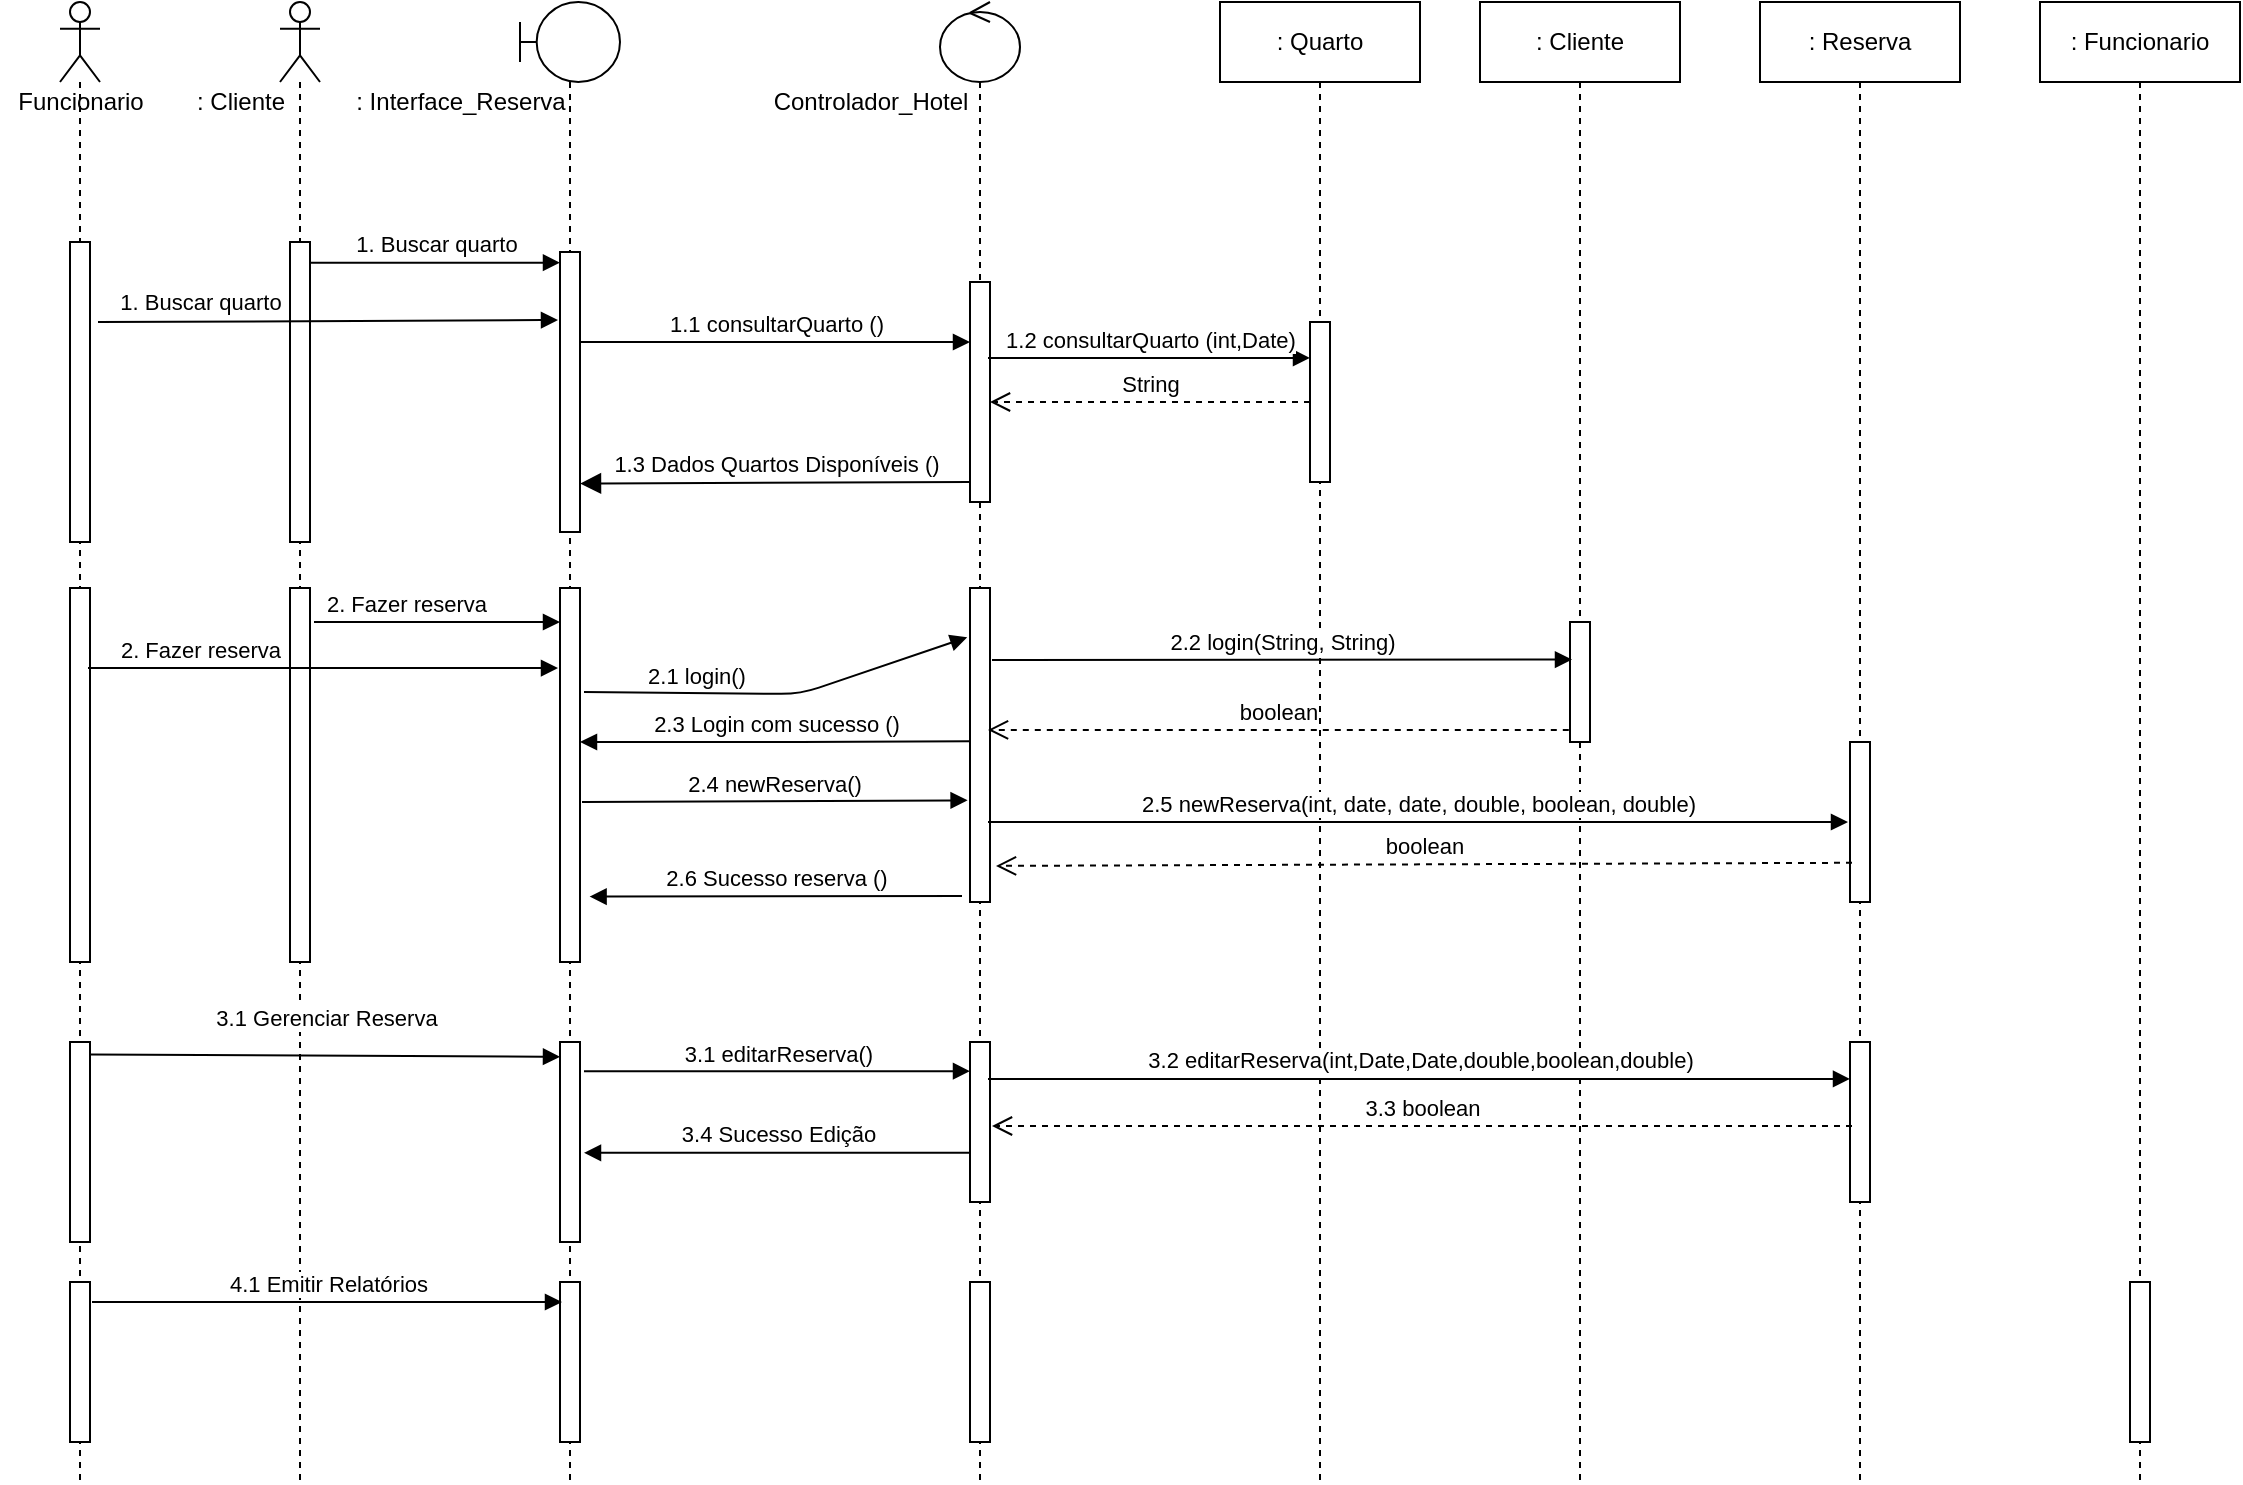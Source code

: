 <mxfile version="13.9.9" type="github">
  <diagram name="Page-1" id="e7e014a7-5840-1c2e-5031-d8a46d1fe8dd">
    <mxGraphModel dx="1038" dy="575" grid="1" gridSize="10" guides="1" tooltips="1" connect="1" arrows="1" fold="1" page="1" pageScale="1" pageWidth="1169" pageHeight="826" background="#ffffff" math="0" shadow="0">
      <root>
        <mxCell id="0" />
        <mxCell id="1" parent="0" />
        <mxCell id="WNVrMkYCtj4Nlr6T03H6-57" value="" style="shape=umlLifeline;participant=umlActor;perimeter=lifelinePerimeter;whiteSpace=wrap;html=1;container=1;collapsible=0;recursiveResize=0;verticalAlign=top;spacingTop=36;outlineConnect=0;" vertex="1" parent="1">
          <mxGeometry x="160" y="80" width="20" height="740" as="geometry" />
        </mxCell>
        <mxCell id="WNVrMkYCtj4Nlr6T03H6-75" value="" style="html=1;points=[];perimeter=orthogonalPerimeter;" vertex="1" parent="WNVrMkYCtj4Nlr6T03H6-57">
          <mxGeometry x="5" y="120" width="10" height="150" as="geometry" />
        </mxCell>
        <mxCell id="WNVrMkYCtj4Nlr6T03H6-86" value="" style="html=1;points=[];perimeter=orthogonalPerimeter;" vertex="1" parent="WNVrMkYCtj4Nlr6T03H6-57">
          <mxGeometry x="5" y="293" width="10" height="187" as="geometry" />
        </mxCell>
        <mxCell id="WNVrMkYCtj4Nlr6T03H6-60" value=": Cliente" style="text;html=1;align=center;verticalAlign=middle;resizable=0;points=[];autosize=1;" vertex="1" parent="1">
          <mxGeometry x="110" y="120" width="60" height="20" as="geometry" />
        </mxCell>
        <mxCell id="WNVrMkYCtj4Nlr6T03H6-63" value="" style="shape=umlLifeline;participant=umlBoundary;perimeter=lifelinePerimeter;whiteSpace=wrap;html=1;container=1;collapsible=0;recursiveResize=0;verticalAlign=top;spacingTop=36;outlineConnect=0;" vertex="1" parent="1">
          <mxGeometry x="280" y="80" width="50" height="740" as="geometry" />
        </mxCell>
        <mxCell id="WNVrMkYCtj4Nlr6T03H6-76" value="" style="html=1;points=[];perimeter=orthogonalPerimeter;" vertex="1" parent="WNVrMkYCtj4Nlr6T03H6-63">
          <mxGeometry x="20" y="125" width="10" height="140" as="geometry" />
        </mxCell>
        <mxCell id="WNVrMkYCtj4Nlr6T03H6-88" value="" style="html=1;points=[];perimeter=orthogonalPerimeter;" vertex="1" parent="WNVrMkYCtj4Nlr6T03H6-63">
          <mxGeometry x="20" y="293" width="10" height="187" as="geometry" />
        </mxCell>
        <mxCell id="WNVrMkYCtj4Nlr6T03H6-109" value="" style="html=1;points=[];perimeter=orthogonalPerimeter;" vertex="1" parent="WNVrMkYCtj4Nlr6T03H6-63">
          <mxGeometry x="20" y="520" width="10" height="100" as="geometry" />
        </mxCell>
        <mxCell id="WNVrMkYCtj4Nlr6T03H6-123" value="" style="html=1;points=[];perimeter=orthogonalPerimeter;" vertex="1" parent="WNVrMkYCtj4Nlr6T03H6-63">
          <mxGeometry x="20" y="640" width="10" height="80" as="geometry" />
        </mxCell>
        <mxCell id="WNVrMkYCtj4Nlr6T03H6-65" value=": Interface_Reserva" style="text;html=1;align=center;verticalAlign=middle;resizable=0;points=[];autosize=1;" vertex="1" parent="1">
          <mxGeometry x="190" y="120" width="120" height="20" as="geometry" />
        </mxCell>
        <mxCell id="WNVrMkYCtj4Nlr6T03H6-66" value="" style="shape=umlLifeline;participant=umlControl;perimeter=lifelinePerimeter;whiteSpace=wrap;html=1;container=1;collapsible=0;recursiveResize=0;verticalAlign=top;spacingTop=36;outlineConnect=0;" vertex="1" parent="1">
          <mxGeometry x="490" y="80" width="40" height="740" as="geometry" />
        </mxCell>
        <mxCell id="WNVrMkYCtj4Nlr6T03H6-77" value="" style="html=1;points=[];perimeter=orthogonalPerimeter;" vertex="1" parent="WNVrMkYCtj4Nlr6T03H6-66">
          <mxGeometry x="15" y="140" width="10" height="110" as="geometry" />
        </mxCell>
        <mxCell id="WNVrMkYCtj4Nlr6T03H6-90" value="" style="html=1;points=[];perimeter=orthogonalPerimeter;" vertex="1" parent="WNVrMkYCtj4Nlr6T03H6-66">
          <mxGeometry x="15" y="293" width="10" height="157" as="geometry" />
        </mxCell>
        <mxCell id="WNVrMkYCtj4Nlr6T03H6-111" value="" style="html=1;points=[];perimeter=orthogonalPerimeter;" vertex="1" parent="WNVrMkYCtj4Nlr6T03H6-66">
          <mxGeometry x="15" y="520" width="10" height="80" as="geometry" />
        </mxCell>
        <mxCell id="WNVrMkYCtj4Nlr6T03H6-128" value="" style="html=1;points=[];perimeter=orthogonalPerimeter;" vertex="1" parent="WNVrMkYCtj4Nlr6T03H6-66">
          <mxGeometry x="15" y="640" width="10" height="80" as="geometry" />
        </mxCell>
        <mxCell id="WNVrMkYCtj4Nlr6T03H6-67" value="&lt;div&gt;Controlador_Hotel&lt;/div&gt;" style="text;html=1;align=center;verticalAlign=middle;resizable=0;points=[];autosize=1;" vertex="1" parent="1">
          <mxGeometry x="400" y="120" width="110" height="20" as="geometry" />
        </mxCell>
        <mxCell id="WNVrMkYCtj4Nlr6T03H6-68" value=": Reserva" style="shape=umlLifeline;perimeter=lifelinePerimeter;whiteSpace=wrap;html=1;container=1;collapsible=0;recursiveResize=0;outlineConnect=0;" vertex="1" parent="1">
          <mxGeometry x="900" y="80" width="100" height="740" as="geometry" />
        </mxCell>
        <mxCell id="WNVrMkYCtj4Nlr6T03H6-116" value="" style="html=1;points=[];perimeter=orthogonalPerimeter;" vertex="1" parent="WNVrMkYCtj4Nlr6T03H6-68">
          <mxGeometry x="45" y="520" width="10" height="80" as="geometry" />
        </mxCell>
        <mxCell id="WNVrMkYCtj4Nlr6T03H6-69" value=": Cliente" style="shape=umlLifeline;perimeter=lifelinePerimeter;whiteSpace=wrap;html=1;container=1;collapsible=0;recursiveResize=0;outlineConnect=0;" vertex="1" parent="1">
          <mxGeometry x="760" y="80" width="100" height="740" as="geometry" />
        </mxCell>
        <mxCell id="WNVrMkYCtj4Nlr6T03H6-92" value="" style="html=1;points=[];perimeter=orthogonalPerimeter;" vertex="1" parent="WNVrMkYCtj4Nlr6T03H6-69">
          <mxGeometry x="45" y="310" width="10" height="60" as="geometry" />
        </mxCell>
        <mxCell id="WNVrMkYCtj4Nlr6T03H6-70" value=": Quarto" style="shape=umlLifeline;perimeter=lifelinePerimeter;whiteSpace=wrap;html=1;container=1;collapsible=0;recursiveResize=0;outlineConnect=0;" vertex="1" parent="1">
          <mxGeometry x="630" y="80" width="100" height="740" as="geometry" />
        </mxCell>
        <mxCell id="WNVrMkYCtj4Nlr6T03H6-78" value="" style="html=1;points=[];perimeter=orthogonalPerimeter;" vertex="1" parent="WNVrMkYCtj4Nlr6T03H6-70">
          <mxGeometry x="45" y="160" width="10" height="80" as="geometry" />
        </mxCell>
        <mxCell id="WNVrMkYCtj4Nlr6T03H6-71" value="1. Buscar quarto" style="html=1;verticalAlign=bottom;endArrow=block;entryX=0;entryY=0.038;entryDx=0;entryDy=0;entryPerimeter=0;" edge="1" parent="1" source="WNVrMkYCtj4Nlr6T03H6-75" target="WNVrMkYCtj4Nlr6T03H6-76">
          <mxGeometry width="80" relative="1" as="geometry">
            <mxPoint x="210" y="230" as="sourcePoint" />
            <mxPoint x="330" y="200" as="targetPoint" />
          </mxGeometry>
        </mxCell>
        <mxCell id="WNVrMkYCtj4Nlr6T03H6-72" value="1.1 consultarQuarto ()" style="html=1;verticalAlign=bottom;endArrow=block;" edge="1" parent="1" source="WNVrMkYCtj4Nlr6T03H6-76" target="WNVrMkYCtj4Nlr6T03H6-77">
          <mxGeometry width="80" relative="1" as="geometry">
            <mxPoint x="340" y="220" as="sourcePoint" />
            <mxPoint x="480" y="230" as="targetPoint" />
            <Array as="points">
              <mxPoint x="350" y="250" />
              <mxPoint x="460" y="250" />
            </Array>
          </mxGeometry>
        </mxCell>
        <mxCell id="WNVrMkYCtj4Nlr6T03H6-73" value="1.2 consultarQuarto (int,Date)" style="html=1;verticalAlign=bottom;endArrow=block;exitX=0.9;exitY=0.345;exitDx=0;exitDy=0;exitPerimeter=0;" edge="1" parent="1" source="WNVrMkYCtj4Nlr6T03H6-77" target="WNVrMkYCtj4Nlr6T03H6-78">
          <mxGeometry width="80" relative="1" as="geometry">
            <mxPoint x="540" y="260" as="sourcePoint" />
            <mxPoint x="610" y="258" as="targetPoint" />
            <Array as="points" />
          </mxGeometry>
        </mxCell>
        <mxCell id="WNVrMkYCtj4Nlr6T03H6-84" value="String" style="html=1;verticalAlign=bottom;endArrow=open;dashed=1;endSize=8;" edge="1" parent="1" source="WNVrMkYCtj4Nlr6T03H6-78" target="WNVrMkYCtj4Nlr6T03H6-77">
          <mxGeometry relative="1" as="geometry">
            <mxPoint x="640" y="300" as="sourcePoint" />
            <mxPoint x="550" y="300" as="targetPoint" />
          </mxGeometry>
        </mxCell>
        <mxCell id="WNVrMkYCtj4Nlr6T03H6-85" value="1.3 Dados Quartos Disponíveis ()" style="html=1;verticalAlign=bottom;endArrow=block;endSize=8;exitX=0;exitY=0.909;exitDx=0;exitDy=0;exitPerimeter=0;endFill=1;entryX=1;entryY=0.827;entryDx=0;entryDy=0;entryPerimeter=0;" edge="1" parent="1" source="WNVrMkYCtj4Nlr6T03H6-77" target="WNVrMkYCtj4Nlr6T03H6-76">
          <mxGeometry relative="1" as="geometry">
            <mxPoint x="480" y="318" as="sourcePoint" />
            <mxPoint x="330" y="320" as="targetPoint" />
            <Array as="points" />
          </mxGeometry>
        </mxCell>
        <mxCell id="WNVrMkYCtj4Nlr6T03H6-87" value="2. Fazer reserva" style="html=1;verticalAlign=bottom;endArrow=block;" edge="1" parent="1">
          <mxGeometry x="-0.25" width="80" relative="1" as="geometry">
            <mxPoint x="177" y="390" as="sourcePoint" />
            <mxPoint x="300" y="390" as="targetPoint" />
            <mxPoint as="offset" />
          </mxGeometry>
        </mxCell>
        <mxCell id="WNVrMkYCtj4Nlr6T03H6-89" value="2.1 login()" style="html=1;verticalAlign=bottom;endArrow=block;entryX=-0.14;entryY=0.157;entryDx=0;entryDy=0;entryPerimeter=0;exitX=1.2;exitY=0.278;exitDx=0;exitDy=0;exitPerimeter=0;" edge="1" parent="1" source="WNVrMkYCtj4Nlr6T03H6-88" target="WNVrMkYCtj4Nlr6T03H6-90">
          <mxGeometry x="-0.423" width="80" relative="1" as="geometry">
            <mxPoint x="312" y="398" as="sourcePoint" />
            <mxPoint x="390" y="400" as="targetPoint" />
            <Array as="points">
              <mxPoint x="420" y="426" />
            </Array>
            <mxPoint as="offset" />
          </mxGeometry>
        </mxCell>
        <mxCell id="WNVrMkYCtj4Nlr6T03H6-91" value="2.2 login(String, String)" style="html=1;verticalAlign=bottom;endArrow=block;entryX=0.1;entryY=0.313;entryDx=0;entryDy=0;entryPerimeter=0;" edge="1" parent="1" target="WNVrMkYCtj4Nlr6T03H6-92">
          <mxGeometry width="80" relative="1" as="geometry">
            <mxPoint x="516" y="409" as="sourcePoint" />
            <mxPoint x="804" y="410" as="targetPoint" />
            <Array as="points" />
          </mxGeometry>
        </mxCell>
        <mxCell id="WNVrMkYCtj4Nlr6T03H6-93" value="boolean" style="html=1;verticalAlign=bottom;endArrow=open;dashed=1;endSize=8;entryX=0.9;entryY=0.452;entryDx=0;entryDy=0;entryPerimeter=0;exitX=-0.06;exitY=0.9;exitDx=0;exitDy=0;exitPerimeter=0;" edge="1" parent="1" source="WNVrMkYCtj4Nlr6T03H6-92" target="WNVrMkYCtj4Nlr6T03H6-90">
          <mxGeometry relative="1" as="geometry">
            <mxPoint x="790" y="444" as="sourcePoint" />
            <mxPoint x="520" y="430" as="targetPoint" />
          </mxGeometry>
        </mxCell>
        <mxCell id="WNVrMkYCtj4Nlr6T03H6-94" value="2.3 Login com sucesso ()" style="html=1;verticalAlign=bottom;endArrow=block;exitX=0.02;exitY=0.488;exitDx=0;exitDy=0;exitPerimeter=0;" edge="1" parent="1" source="WNVrMkYCtj4Nlr6T03H6-90">
          <mxGeometry width="80" relative="1" as="geometry">
            <mxPoint x="500" y="450" as="sourcePoint" />
            <mxPoint x="310" y="450" as="targetPoint" />
            <Array as="points">
              <mxPoint x="410" y="450" />
            </Array>
          </mxGeometry>
        </mxCell>
        <mxCell id="WNVrMkYCtj4Nlr6T03H6-95" value="2.4 newReserva()" style="html=1;verticalAlign=bottom;endArrow=block;entryX=-0.22;entryY=0.836;entryDx=0;entryDy=0;entryPerimeter=0;" edge="1" parent="1">
          <mxGeometry width="80" relative="1" as="geometry">
            <mxPoint x="311" y="480" as="sourcePoint" />
            <mxPoint x="503.8" y="479.172" as="targetPoint" />
          </mxGeometry>
        </mxCell>
        <mxCell id="WNVrMkYCtj4Nlr6T03H6-96" value="2.5 newReserva(int, date, date, double, boolean, double)" style="html=1;verticalAlign=bottom;endArrow=block;" edge="1" parent="1">
          <mxGeometry width="80" relative="1" as="geometry">
            <mxPoint x="514" y="490" as="sourcePoint" />
            <mxPoint x="944" y="490" as="targetPoint" />
            <Array as="points">
              <mxPoint x="679" y="490" />
            </Array>
          </mxGeometry>
        </mxCell>
        <mxCell id="WNVrMkYCtj4Nlr6T03H6-97" value="" style="html=1;points=[];perimeter=orthogonalPerimeter;" vertex="1" parent="1">
          <mxGeometry x="945" y="450" width="10" height="80" as="geometry" />
        </mxCell>
        <mxCell id="WNVrMkYCtj4Nlr6T03H6-98" value="boolean" style="html=1;verticalAlign=bottom;endArrow=open;dashed=1;endSize=8;exitX=0.1;exitY=0.755;exitDx=0;exitDy=0;exitPerimeter=0;entryX=1.3;entryY=0.885;entryDx=0;entryDy=0;entryPerimeter=0;" edge="1" parent="1" source="WNVrMkYCtj4Nlr6T03H6-97" target="WNVrMkYCtj4Nlr6T03H6-90">
          <mxGeometry relative="1" as="geometry">
            <mxPoint x="940" y="510" as="sourcePoint" />
            <mxPoint x="550" y="510" as="targetPoint" />
          </mxGeometry>
        </mxCell>
        <mxCell id="WNVrMkYCtj4Nlr6T03H6-99" value="2.6 Sucesso reserva () " style="html=1;verticalAlign=bottom;endArrow=block;entryX=1.48;entryY=0.825;entryDx=0;entryDy=0;entryPerimeter=0;" edge="1" parent="1" target="WNVrMkYCtj4Nlr6T03H6-88">
          <mxGeometry width="80" relative="1" as="geometry">
            <mxPoint x="501" y="527" as="sourcePoint" />
            <mxPoint x="610" y="500" as="targetPoint" />
          </mxGeometry>
        </mxCell>
        <mxCell id="WNVrMkYCtj4Nlr6T03H6-100" value="" style="shape=umlLifeline;participant=umlActor;perimeter=lifelinePerimeter;whiteSpace=wrap;html=1;container=1;collapsible=0;recursiveResize=0;verticalAlign=top;spacingTop=36;outlineConnect=0;" vertex="1" parent="1">
          <mxGeometry x="50" y="80" width="20" height="740" as="geometry" />
        </mxCell>
        <mxCell id="WNVrMkYCtj4Nlr6T03H6-102" value="" style="html=1;points=[];perimeter=orthogonalPerimeter;" vertex="1" parent="WNVrMkYCtj4Nlr6T03H6-100">
          <mxGeometry x="5" y="120" width="10" height="150" as="geometry" />
        </mxCell>
        <mxCell id="WNVrMkYCtj4Nlr6T03H6-104" value="" style="html=1;points=[];perimeter=orthogonalPerimeter;" vertex="1" parent="WNVrMkYCtj4Nlr6T03H6-100">
          <mxGeometry x="5" y="293" width="10" height="187" as="geometry" />
        </mxCell>
        <mxCell id="WNVrMkYCtj4Nlr6T03H6-110" value="" style="html=1;points=[];perimeter=orthogonalPerimeter;" vertex="1" parent="WNVrMkYCtj4Nlr6T03H6-100">
          <mxGeometry x="5" y="520" width="10" height="100" as="geometry" />
        </mxCell>
        <mxCell id="WNVrMkYCtj4Nlr6T03H6-101" value="Funcionario" style="text;html=1;align=center;verticalAlign=middle;resizable=0;points=[];autosize=1;" vertex="1" parent="1">
          <mxGeometry x="20" y="120" width="80" height="20" as="geometry" />
        </mxCell>
        <mxCell id="WNVrMkYCtj4Nlr6T03H6-103" value="1. Buscar quarto" style="html=1;verticalAlign=bottom;endArrow=block;exitX=1.4;exitY=0.267;exitDx=0;exitDy=0;exitPerimeter=0;entryX=-0.1;entryY=0.243;entryDx=0;entryDy=0;entryPerimeter=0;" edge="1" parent="1" source="WNVrMkYCtj4Nlr6T03H6-102" target="WNVrMkYCtj4Nlr6T03H6-76">
          <mxGeometry x="-0.556" y="1" width="80" relative="1" as="geometry">
            <mxPoint x="170" y="240.0" as="sourcePoint" />
            <mxPoint x="295" y="240" as="targetPoint" />
            <mxPoint as="offset" />
          </mxGeometry>
        </mxCell>
        <mxCell id="WNVrMkYCtj4Nlr6T03H6-105" value="2. Fazer reserva" style="html=1;verticalAlign=bottom;endArrow=block;entryX=-0.1;entryY=0.214;entryDx=0;entryDy=0;entryPerimeter=0;exitX=0.9;exitY=0.214;exitDx=0;exitDy=0;exitPerimeter=0;" edge="1" parent="1" source="WNVrMkYCtj4Nlr6T03H6-104" target="WNVrMkYCtj4Nlr6T03H6-88">
          <mxGeometry x="-0.523" width="80" relative="1" as="geometry">
            <mxPoint x="80" y="412" as="sourcePoint" />
            <mxPoint x="140" y="413" as="targetPoint" />
            <mxPoint as="offset" />
          </mxGeometry>
        </mxCell>
        <mxCell id="WNVrMkYCtj4Nlr6T03H6-113" value="3.1 Gerenciar Reserva" style="html=1;verticalAlign=bottom;endArrow=block;entryX=0;entryY=0.074;entryDx=0;entryDy=0;entryPerimeter=0;exitX=1.033;exitY=0.063;exitDx=0;exitDy=0;exitPerimeter=0;" edge="1" parent="1" source="WNVrMkYCtj4Nlr6T03H6-110" target="WNVrMkYCtj4Nlr6T03H6-109">
          <mxGeometry x="0.005" y="10" width="80" relative="1" as="geometry">
            <mxPoint x="80" y="607" as="sourcePoint" />
            <mxPoint x="160" y="610" as="targetPoint" />
            <Array as="points" />
            <mxPoint as="offset" />
          </mxGeometry>
        </mxCell>
        <mxCell id="WNVrMkYCtj4Nlr6T03H6-114" value="3.1 editarReserva()" style="html=1;verticalAlign=bottom;endArrow=block;exitX=1.2;exitY=0.146;exitDx=0;exitDy=0;exitPerimeter=0;" edge="1" parent="1" source="WNVrMkYCtj4Nlr6T03H6-109" target="WNVrMkYCtj4Nlr6T03H6-111">
          <mxGeometry width="80" relative="1" as="geometry">
            <mxPoint x="320" y="620" as="sourcePoint" />
            <mxPoint x="490" y="621" as="targetPoint" />
          </mxGeometry>
        </mxCell>
        <mxCell id="WNVrMkYCtj4Nlr6T03H6-115" value="3.2 editarReserva(int,Date,Date,double,boolean,double)" style="html=1;verticalAlign=bottom;endArrow=block;exitX=0.9;exitY=0.231;exitDx=0;exitDy=0;exitPerimeter=0;" edge="1" parent="1" source="WNVrMkYCtj4Nlr6T03H6-111" target="WNVrMkYCtj4Nlr6T03H6-116">
          <mxGeometry width="80" relative="1" as="geometry">
            <mxPoint x="540" y="630" as="sourcePoint" />
            <mxPoint x="880" y="630" as="targetPoint" />
          </mxGeometry>
        </mxCell>
        <mxCell id="WNVrMkYCtj4Nlr6T03H6-118" value="3.3 boolean" style="html=1;verticalAlign=bottom;endArrow=open;dashed=1;endSize=8;entryX=1.1;entryY=0.525;entryDx=0;entryDy=0;entryPerimeter=0;exitX=0.1;exitY=0.525;exitDx=0;exitDy=0;exitPerimeter=0;" edge="1" parent="1" source="WNVrMkYCtj4Nlr6T03H6-116" target="WNVrMkYCtj4Nlr6T03H6-111">
          <mxGeometry relative="1" as="geometry">
            <mxPoint x="930" y="642" as="sourcePoint" />
            <mxPoint x="530" y="660" as="targetPoint" />
          </mxGeometry>
        </mxCell>
        <mxCell id="WNVrMkYCtj4Nlr6T03H6-119" value="3.4 Sucesso Edição" style="html=1;verticalAlign=bottom;endArrow=block;entryX=1.2;entryY=0.554;entryDx=0;entryDy=0;entryPerimeter=0;" edge="1" parent="1" source="WNVrMkYCtj4Nlr6T03H6-111" target="WNVrMkYCtj4Nlr6T03H6-109">
          <mxGeometry width="80" relative="1" as="geometry">
            <mxPoint x="530" y="440" as="sourcePoint" />
            <mxPoint x="610" y="440" as="targetPoint" />
          </mxGeometry>
        </mxCell>
        <mxCell id="WNVrMkYCtj4Nlr6T03H6-121" value="" style="html=1;points=[];perimeter=orthogonalPerimeter;" vertex="1" parent="1">
          <mxGeometry x="55" y="720" width="10" height="80" as="geometry" />
        </mxCell>
        <mxCell id="WNVrMkYCtj4Nlr6T03H6-125" value=": Funcionario" style="shape=umlLifeline;perimeter=lifelinePerimeter;whiteSpace=wrap;html=1;container=1;collapsible=0;recursiveResize=0;outlineConnect=0;" vertex="1" parent="1">
          <mxGeometry x="1040" y="80" width="100" height="740" as="geometry" />
        </mxCell>
        <mxCell id="WNVrMkYCtj4Nlr6T03H6-126" value="" style="html=1;points=[];perimeter=orthogonalPerimeter;" vertex="1" parent="WNVrMkYCtj4Nlr6T03H6-125">
          <mxGeometry x="45" y="640" width="10" height="80" as="geometry" />
        </mxCell>
        <mxCell id="WNVrMkYCtj4Nlr6T03H6-127" value="4.1 Emitir Relatórios" style="html=1;verticalAlign=bottom;endArrow=block;" edge="1" parent="1">
          <mxGeometry width="80" relative="1" as="geometry">
            <mxPoint x="66" y="730" as="sourcePoint" />
            <mxPoint x="301" y="730" as="targetPoint" />
          </mxGeometry>
        </mxCell>
      </root>
    </mxGraphModel>
  </diagram>
</mxfile>
